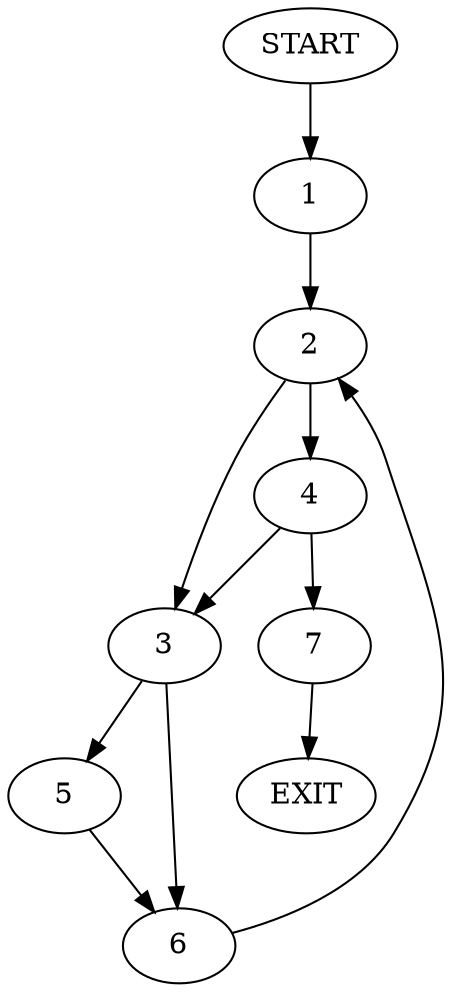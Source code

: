 digraph {
0 [label="START"]
8 [label="EXIT"]
0 -> 1
1 -> 2
2 -> 3
2 -> 4
3 -> 5
3 -> 6
4 -> 3
4 -> 7
7 -> 8
6 -> 2
5 -> 6
}
